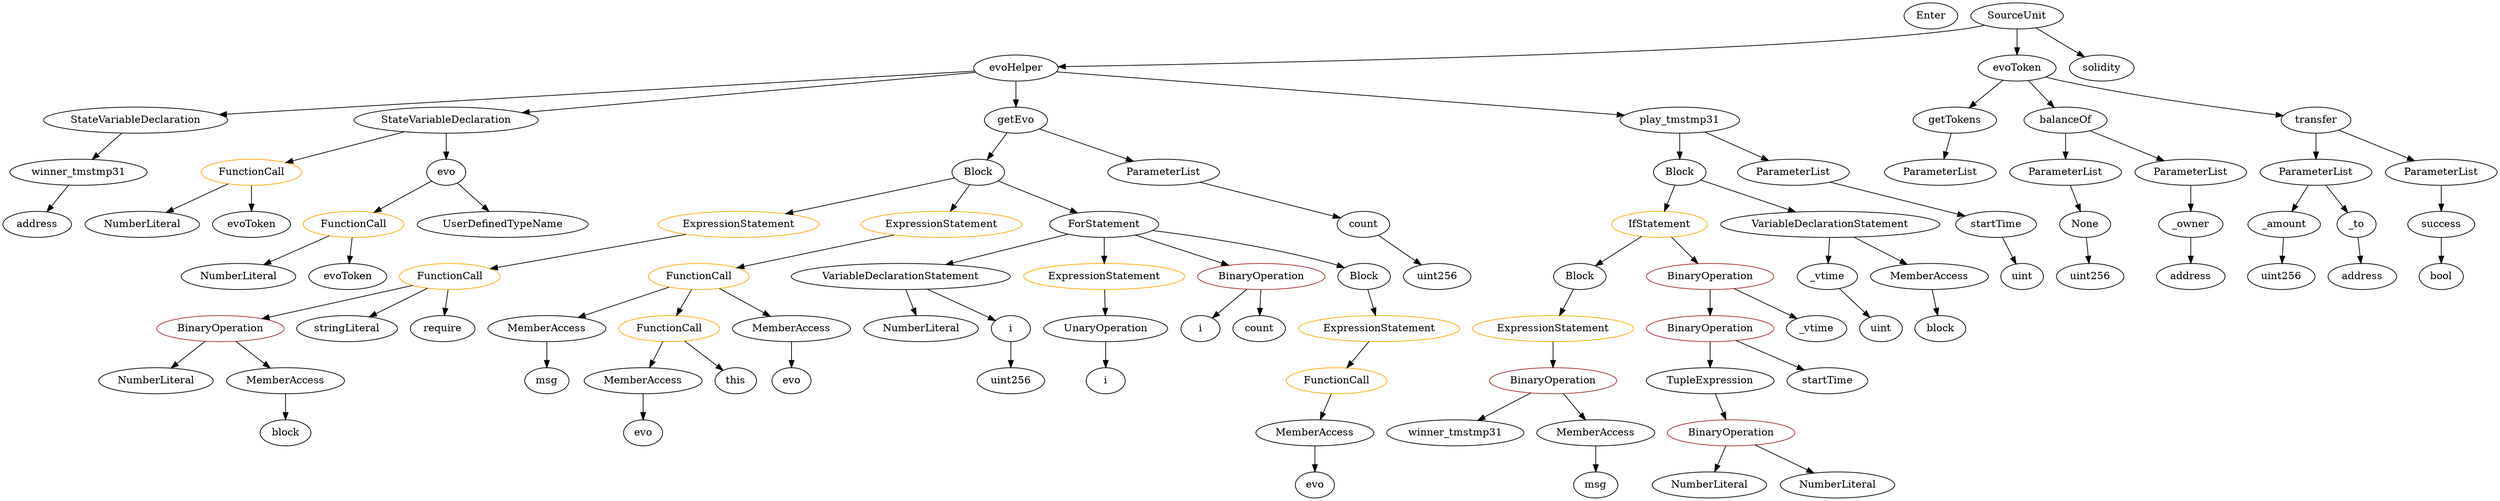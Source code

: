 strict digraph {
	graph [bb="0,0,2932.1,684"];
	node [label="\N"];
	Enter	[height=0.5,
		pos="2287.6,666",
		width=0.83628];
	Parameter_count	[color=black,
		height=0.5,
		label=count,
		pos="1555.6,378",
		width=0.87786];
	ElementaryTypeName_uint256_2	[color=black,
		height=0.5,
		label=uint256,
		pos="1694.6,306",
		width=1.0442];
	Parameter_count -> ElementaryTypeName_uint256_2	[pos="e,1669.4,319.7 1578.9,365.28 1600.8,354.25 1633.9,337.57 1659.1,324.87"];
	TupleExpression_Unnamed	[color=black,
		height=0.5,
		label=TupleExpression,
		pos="2008.6,162",
		width=2.0422];
	BinaryOperation_Unnamed_4	[color=brown,
		height=0.5,
		label=BinaryOperation,
		pos="2036.6,90",
		width=1.9867];
	TupleExpression_Unnamed -> BinaryOperation_Unnamed_4	[pos="e,2029.7,108.1 2015.5,143.7 2018.5,136.15 2022.1,127.12 2025.5,118.68"];
	Parameter__amount	[color=black,
		height=0.5,
		label=_amount,
		pos="2690.6,378",
		width=1.1967];
	ElementaryTypeName_uint256_1	[color=black,
		height=0.5,
		label=uint256,
		pos="2688.6,306",
		width=1.0442];
	Parameter__amount -> ElementaryTypeName_uint256_1	[pos="e,2689.1,324.1 2690.1,359.7 2689.9,352.41 2689.6,343.73 2689.4,335.54"];
	NumberLiteral_Unnamed	[color=black,
		height=0.5,
		label=NumberLiteral,
		pos="274.59,306",
		width=1.765];
	ElementaryTypeName_uint256_3	[color=black,
		height=0.5,
		label=uint256,
		pos="1190.6,162",
		width=1.0442];
	VariableDeclarationStatement_Unnamed	[color=black,
		height=0.5,
		label=VariableDeclarationStatement,
		pos="1080.6,306",
		width=3.3174];
	NumberLiteral_Unnamed_3	[color=black,
		height=0.5,
		label=NumberLiteral,
		pos="1081.6,234",
		width=1.765];
	VariableDeclarationStatement_Unnamed -> NumberLiteral_Unnamed_3	[pos="e,1081.3,252.1 1080.8,287.7 1080.9,280.41 1081.1,271.73 1081.2,263.54"];
	VariableDeclaration_i	[color=black,
		height=0.5,
		label=i,
		pos="1190.6,234",
		width=0.75];
	VariableDeclarationStatement_Unnamed -> VariableDeclaration_i	[pos="e,1171.4,247.18 1107.2,288.05 1123.8,277.5 1145.1,263.93 1162.1,253.16"];
	MemberAccess_Unnamed_3	[color=black,
		height=0.5,
		label=MemberAccess,
		pos="640.59,234",
		width=1.9174];
	Identifier_msg	[color=black,
		height=0.5,
		label=msg,
		pos="635.59,162",
		width=0.75];
	MemberAccess_Unnamed_3 -> Identifier_msg	[pos="e,636.81,180.1 639.35,215.7 638.83,208.41 638.21,199.73 637.63,191.54"];
	ParameterList_Unnamed	[color=black,
		height=0.5,
		label=ParameterList,
		pos="2306.6,450",
		width=1.7095];
	IfStatement_Unnamed	[color=orange,
		height=0.5,
		label=IfStatement,
		pos="1965.6,378",
		width=1.4739];
	Block_Unnamed_3	[color=black,
		height=0.5,
		label=Block,
		pos="1858.6,306",
		width=0.90558];
	IfStatement_Unnamed -> Block_Unnamed_3	[pos="e,1879,320.37 1941.8,361.46 1926.1,351.16 1905.3,337.56 1888.4,326.53"];
	BinaryOperation_Unnamed_2	[color=brown,
		height=0.5,
		label=BinaryOperation,
		pos="2008.6,306",
		width=1.9867];
	IfStatement_Unnamed -> BinaryOperation_Unnamed_2	[pos="e,1998,324.28 1976,360.05 1980.8,352.26 1986.6,342.82 1992,334.08"];
	Identifier_i	[color=black,
		height=0.5,
		label=i,
		pos="1420.6,234",
		width=0.75];
	ExpressionStatement_Unnamed_4	[color=orange,
		height=0.5,
		label=ExpressionStatement,
		pos="1830.6,234",
		width=2.458];
	BinaryOperation_Unnamed_5	[color=brown,
		height=0.5,
		label=BinaryOperation,
		pos="1830.6,162",
		width=1.9867];
	ExpressionStatement_Unnamed_4 -> BinaryOperation_Unnamed_5	[pos="e,1830.6,180.1 1830.6,215.7 1830.6,208.41 1830.6,199.73 1830.6,191.54"];
	Parameter_None	[color=black,
		height=0.5,
		label=None,
		pos="2459.6,378",
		width=0.85014];
	ElementaryTypeName_uint256	[color=black,
		height=0.5,
		label=uint256,
		pos="2470.6,306",
		width=1.0442];
	Parameter_None -> ElementaryTypeName_uint256	[pos="e,2467.9,324.1 2462.3,359.7 2463.5,352.32 2464.8,343.52 2466.1,335.25"];
	Parameter_success	[color=black,
		height=0.5,
		label=success,
		pos="2870.6,378",
		width=1.1135];
	ElementaryTypeName_bool	[color=black,
		height=0.5,
		label=bool,
		pos="2870.6,306",
		width=0.76697];
	Parameter_success -> ElementaryTypeName_bool	[pos="e,2870.6,324.1 2870.6,359.7 2870.6,352.41 2870.6,343.73 2870.6,335.54"];
	UnaryOperation_Unnamed	[color=black,
		height=0.5,
		label=UnaryOperation,
		pos="1305.6,234",
		width=1.9452];
	Identifier_i_1	[color=black,
		height=0.5,
		label=i,
		pos="1305.6,162",
		width=0.75];
	UnaryOperation_Unnamed -> Identifier_i_1	[pos="e,1305.6,180.1 1305.6,215.7 1305.6,208.41 1305.6,199.73 1305.6,191.54"];
	Identifier_count	[color=black,
		height=0.5,
		label=count,
		pos="1497.6,234",
		width=0.87786];
	ParameterList_Unnamed_3	[color=black,
		height=0.5,
		label=ParameterList,
		pos="2729.6,450",
		width=1.7095];
	ParameterList_Unnamed_3 -> Parameter__amount	[pos="e,2699.9,395.79 2720.1,432.05 2715.7,424.14 2710.4,414.54 2705.5,405.69"];
	Parameter__to	[color=black,
		height=0.5,
		label=_to,
		pos="2780.6,378",
		width=0.75];
	ParameterList_Unnamed_3 -> Parameter__to	[pos="e,2769.4,394.36 2741.9,432.05 2748.1,423.53 2755.8,413.03 2762.6,403.63"];
	Parameter__owner	[color=black,
		height=0.5,
		label=_owner,
		pos="2588.6,378",
		width=1.0719];
	ElementaryTypeName_address	[color=black,
		height=0.5,
		label=address,
		pos="2588.6,306",
		width=1.0996];
	Parameter__owner -> ElementaryTypeName_address	[pos="e,2588.6,324.1 2588.6,359.7 2588.6,352.41 2588.6,343.73 2588.6,335.54"];
	ContractDefinition_evoHelper	[color=black,
		height=0.5,
		label=evoHelper,
		pos="1313.6,594",
		width=1.3491];
	StateVariableDeclaration_Unnamed_1	[color=black,
		height=0.5,
		label=StateVariableDeclaration,
		pos="158.59,522",
		width=2.8184];
	ContractDefinition_evoHelper -> StateVariableDeclaration_Unnamed_1	[pos="e,251.47,529.52 1265.5,590.34 1130.4,582.85 736.08,560.72 408.59,540 360.66,536.97 307.58,533.39 262.7,530.3"];
	StateVariableDeclaration_Unnamed	[color=black,
		height=0.5,
		label=StateVariableDeclaration,
		pos="518.59,522",
		width=2.8184];
	ContractDefinition_evoHelper -> StateVariableDeclaration_Unnamed	[pos="e,607.81,530.86 1266.5,588.86 1140.4,577.75 792.4,547.11 619.21,531.86"];
	FunctionDefinition_getEvo	[color=black,
		height=0.5,
		label=getEvo,
		pos="1313.6,522",
		width=1.0165];
	ContractDefinition_evoHelper -> FunctionDefinition_getEvo	[pos="e,1313.6,540.1 1313.6,575.7 1313.6,568.41 1313.6,559.73 1313.6,551.54"];
	FunctionDefinition_play_tmstmp31	[color=black,
		height=0.5,
		label=play_tmstmp31,
		pos="2001.6,522",
		width=1.8897];
	ContractDefinition_evoHelper -> FunctionDefinition_play_tmstmp31	[pos="e,1939,529.37 1360.1,588.27 1477.3,576.35 1785.6,544.98 1927.8,530.51"];
	Parameter_startTime	[color=black,
		height=0.5,
		label=startTime,
		pos="2344.6,378",
		width=1.266];
	ElementaryTypeName_uint	[color=black,
		height=0.5,
		label=uint,
		pos="2387.6,306",
		width=0.75];
	Parameter_startTime -> ElementaryTypeName_uint	[pos="e,2377.9,322.83 2355,360.05 2360.1,351.82 2366.2,341.76 2371.9,332.61"];
	ExpressionStatement_Unnamed_1	[color=orange,
		height=0.5,
		label=ExpressionStatement,
		pos="1306.6,306",
		width=2.458];
	ExpressionStatement_Unnamed_1 -> UnaryOperation_Unnamed	[pos="e,1305.8,252.1 1306.3,287.7 1306.2,280.41 1306.1,271.73 1306,263.54"];
	MemberAccess_Unnamed_4	[color=black,
		height=0.5,
		label=MemberAccess,
		pos="749.59,162",
		width=1.9174];
	Identifier_evo_2	[color=black,
		height=0.5,
		label=evo,
		pos="749.59,90",
		width=0.75];
	MemberAccess_Unnamed_4 -> Identifier_evo_2	[pos="e,749.59,108.1 749.59,143.7 749.59,136.41 749.59,127.73 749.59,119.54"];
	Identifier_evo	[color=black,
		height=0.5,
		label=evo,
		pos="1549.6,18",
		width=0.75];
	Identifier_winner_tmstmp31	[color=black,
		height=0.5,
		label=winner_tmstmp31,
		pos="1713.6,90",
		width=2.1392];
	Block_Unnamed_3 -> ExpressionStatement_Unnamed_4	[pos="e,1837.5,252.28 1851.8,288.05 1848.8,280.52 1845.2,271.44 1841.8,262.94"];
	ParameterList_Unnamed_2	[color=black,
		height=0.5,
		label=ParameterList,
		pos="2447.6,450",
		width=1.7095];
	ParameterList_Unnamed_2 -> Parameter_None	[pos="e,2456.7,396.1 2450.6,431.7 2451.8,424.32 2453.3,415.52 2454.7,407.25"];
	NumberLiteral_Unnamed_4	[color=black,
		height=0.5,
		label=NumberLiteral,
		pos="2011.6,18",
		width=1.765];
	BinaryOperation_Unnamed_4 -> NumberLiteral_Unnamed_4	[pos="e,2017.7,36.104 2030.4,71.697 2027.7,64.152 2024.5,55.119 2021.5,46.68"];
	NumberLiteral_Unnamed_5	[color=black,
		height=0.5,
		label=NumberLiteral,
		pos="2156.6,18",
		width=1.765];
	BinaryOperation_Unnamed_4 -> NumberLiteral_Unnamed_5	[pos="e,2129.6,34.743 2064.1,72.941 2080.6,63.313 2101.8,50.95 2119.7,40.488"];
	NumberLiteral_Unnamed_2	[color=black,
		height=0.5,
		label=NumberLiteral,
		pos="190.59,162",
		width=1.765];
	VariableDeclaration__vtime	[color=black,
		height=0.5,
		label=_vtime,
		pos="2150.6,306",
		width=0.98875];
	ElementaryTypeName_uint_1	[color=black,
		height=0.5,
		label=uint,
		pos="2214.6,234",
		width=0.75];
	VariableDeclaration__vtime -> ElementaryTypeName_uint_1	[pos="e,2201,249.86 2165.1,289.12 2173.4,280.01 2184,268.4 2193.3,258.28"];
	ParameterList_Unnamed_4	[color=black,
		height=0.5,
		label=ParameterList,
		pos="2870.6,450",
		width=1.7095];
	ParameterList_Unnamed_4 -> Parameter_success	[pos="e,2870.6,396.1 2870.6,431.7 2870.6,424.41 2870.6,415.73 2870.6,407.54"];
	VariableDeclaration_winner_tmstmp31	[color=black,
		height=0.5,
		label=winner_tmstmp31,
		pos="88.587,450",
		width=2.1392];
	StateVariableDeclaration_Unnamed_1 -> VariableDeclaration_winner_tmstmp31	[pos="e,105.38,467.79 141.64,504.05 133.13,495.54 122.66,485.07 113.27,475.68"];
	FunctionCall_Unnamed_4	[color=orange,
		height=0.5,
		label=FunctionCall,
		pos="835.59,306",
		width=1.6125];
	FunctionCall_Unnamed_4 -> MemberAccess_Unnamed_3	[pos="e,680.12,249.19 798.91,291.83 768.35,280.86 724.51,265.13 690.71,252.99"];
	FunctionCall_Unnamed_5	[color=orange,
		height=0.5,
		label=FunctionCall,
		pos="785.59,234",
		width=1.6125];
	FunctionCall_Unnamed_4 -> FunctionCall_Unnamed_5	[pos="e,797.58,251.79 823.48,288.05 817.71,279.97 810.67,270.12 804.24,261.11"];
	MemberAccess_Unnamed_2	[color=black,
		height=0.5,
		label=MemberAccess,
		pos="930.59,234",
		width=1.9174];
	FunctionCall_Unnamed_4 -> MemberAccess_Unnamed_2	[pos="e,908.46,251.31 857.14,289.12 869.6,279.94 885.48,268.23 899.29,258.06"];
	FunctionDefinition_getTokens	[color=black,
		height=0.5,
		label=getTokens,
		pos="2318.6,522",
		width=1.3769];
	FunctionDefinition_getTokens -> ParameterList_Unnamed	[pos="e,2309.5,468.1 2315.6,503.7 2314.4,496.32 2312.8,487.52 2311.4,479.25"];
	FunctionCall_Unnamed_1	[color=orange,
		height=0.5,
		label=FunctionCall,
		pos="290.59,450",
		width=1.6125];
	StateVariableDeclaration_Unnamed -> FunctionCall_Unnamed_1	[pos="e,330.95,463.39 469.4,505.9 431.74,494.34 379.97,478.44 341.82,466.73"];
	VariableDeclaration_evo	[color=black,
		height=0.5,
		label=evo,
		pos="518.59,450",
		width=0.75];
	StateVariableDeclaration_Unnamed -> VariableDeclaration_evo	[pos="e,518.59,468.1 518.59,503.7 518.59,496.41 518.59,487.73 518.59,479.54"];
	Block_Unnamed	[color=black,
		height=0.5,
		label=Block,
		pos="1211.6,450",
		width=0.90558];
	ExpressionStatement_Unnamed	[color=orange,
		height=0.5,
		label=ExpressionStatement,
		pos="879.59,378",
		width=2.458];
	Block_Unnamed -> ExpressionStatement_Unnamed	[pos="e,939.61,391.65 1181.5,442.66 1129.8,431.76 1022.5,409.14 950.8,394.01"];
	ExpressionStatement_Unnamed_3	[color=orange,
		height=0.5,
		label=ExpressionStatement,
		pos="1117.6,378",
		width=2.458];
	Block_Unnamed -> ExpressionStatement_Unnamed_3	[pos="e,1140.1,395.76 1193,435.17 1180.6,425.89 1163.8,413.42 1149.3,402.59"];
	ForStatement_Unnamed	[color=black,
		height=0.5,
		label=ForStatement,
		pos="1306.6,378",
		width=1.6818];
	Block_Unnamed -> ForStatement_Unnamed	[pos="e,1284.9,395.01 1230.4,435.17 1243.3,425.6 1260.9,412.65 1275.9,401.6"];
	BinaryOperation_Unnamed_3	[color=brown,
		height=0.5,
		label=BinaryOperation,
		pos="2008.6,234",
		width=1.9867];
	BinaryOperation_Unnamed_3 -> TupleExpression_Unnamed	[pos="e,2008.6,180.1 2008.6,215.7 2008.6,208.41 2008.6,199.73 2008.6,191.54"];
	Identifier_startTime	[color=black,
		height=0.5,
		label=startTime,
		pos="2145.6,162",
		width=1.266];
	BinaryOperation_Unnamed_3 -> Identifier_startTime	[pos="e,2118.6,176.76 2039.3,217.29 2059.8,206.83 2086.8,193.02 2108.5,181.95"];
	SourceUnit_Unnamed	[color=black,
		height=0.5,
		label=SourceUnit,
		pos="2388.6,666",
		width=1.46];
	SourceUnit_Unnamed -> ContractDefinition_evoHelper	[pos="e,1362.3,596.16 2350.5,653.17 2342.7,651.13 2334.4,649.26 2326.6,648 2141.3,618.11 1562.2,601.25 1373.6,596.44"];
	ContractDefinition_evoToken	[color=black,
		height=0.5,
		label=evoToken,
		pos="2388.6,594",
		width=1.3353];
	SourceUnit_Unnamed -> ContractDefinition_evoToken	[pos="e,2388.6,612.1 2388.6,647.7 2388.6,640.41 2388.6,631.73 2388.6,623.54"];
	PragmaDirective_solidity	[color=black,
		height=0.5,
		label=solidity,
		pos="2492.6,594",
		width=1.0442];
	SourceUnit_Unnamed -> PragmaDirective_solidity	[pos="e,2471.3,609.3 2411.7,649.46 2426.4,639.52 2445.8,626.51 2461.8,615.7"];
	ElementaryTypeName_address_2	[color=black,
		height=0.5,
		label=address,
		pos="39.587,378",
		width=1.0996];
	VariableDeclaration_winner_tmstmp31 -> ElementaryTypeName_address_2	[pos="e,51.002,395.31 76.725,432.05 70.985,423.85 63.969,413.83 57.587,404.71"];
	FunctionDefinition_balanceOf	[color=black,
		height=0.5,
		label=balanceOf,
		pos="2447.6,522",
		width=1.3491];
	FunctionDefinition_balanceOf -> ParameterList_Unnamed_2	[pos="e,2447.6,468.1 2447.6,503.7 2447.6,496.41 2447.6,487.73 2447.6,479.54"];
	ParameterList_Unnamed_1	[color=black,
		height=0.5,
		label=ParameterList,
		pos="2588.6,450",
		width=1.7095];
	FunctionDefinition_balanceOf -> ParameterList_Unnamed_1	[pos="e,2558.5,465.94 2475.8,507 2496.5,496.69 2525.1,482.52 2548.3,471.02"];
	ElementaryTypeName_address_1	[color=black,
		height=0.5,
		label=address,
		pos="2783.6,306",
		width=1.0996];
	NumberLiteral_Unnamed_1	[color=black,
		height=0.5,
		label=NumberLiteral,
		pos="160.59,378",
		width=1.765];
	FunctionCall_Unnamed_1 -> NumberLiteral_Unnamed_1	[pos="e,189.19,394.4 262.38,433.81 243.85,423.84 219.38,410.66 199.08,399.72"];
	Identifier_evoToken_1	[color=black,
		height=0.5,
		label=evoToken,
		pos="290.59,378",
		width=1.3353];
	FunctionCall_Unnamed_1 -> Identifier_evoToken_1	[pos="e,290.59,396.1 290.59,431.7 290.59,424.41 290.59,415.73 290.59,407.54"];
	BinaryOperation_Unnamed_2 -> BinaryOperation_Unnamed_3	[pos="e,2008.6,252.1 2008.6,287.7 2008.6,280.41 2008.6,271.73 2008.6,263.54"];
	Identifier__vtime	[color=black,
		height=0.5,
		label=_vtime,
		pos="2133.6,234",
		width=0.98875];
	BinaryOperation_Unnamed_2 -> Identifier__vtime	[pos="e,2110.4,248.01 2037,289.12 2055.8,278.54 2080.7,264.59 2100.5,253.51"];
	MemberAccess_Unnamed_5	[color=black,
		height=0.5,
		label=MemberAccess,
		pos="2273.6,306",
		width=1.9174];
	Identifier_block_1	[color=black,
		height=0.5,
		label=block,
		pos="2291.6,234",
		width=0.87786];
	MemberAccess_Unnamed_5 -> Identifier_block_1	[pos="e,2287.2,252.1 2278,287.7 2279.9,280.32 2282.2,271.52 2284.3,263.25"];
	Block_Unnamed_2	[color=black,
		height=0.5,
		label=Block,
		pos="2001.6,450",
		width=0.90558];
	Block_Unnamed_2 -> IfStatement_Unnamed	[pos="e,1974.3,395.96 1993.1,432.41 1989,424.51 1984,414.85 1979.4,405.94"];
	VariableDeclarationStatement_Unnamed_1	[color=black,
		height=0.5,
		label=VariableDeclarationStatement,
		pos="2155.6,378",
		width=3.3174];
	Block_Unnamed_2 -> VariableDeclarationStatement_Unnamed_1	[pos="e,2119.1,395.57 2026.3,437.75 2048.5,427.69 2081.5,412.66 2108.7,400.32"];
	ContractDefinition_evoToken -> FunctionDefinition_getTokens	[pos="e,2334.7,539.15 2372.4,576.76 2363.5,567.93 2352.4,556.83 2342.6,547.01"];
	ContractDefinition_evoToken -> FunctionDefinition_balanceOf	[pos="e,2433.7,539.47 2402.6,576.41 2409.7,567.95 2418.5,557.49 2426.4,548.08"];
	FunctionDefinition_transfer	[color=black,
		height=0.5,
		label=transfer,
		pos="2729.6,522",
		width=1.0719];
	ContractDefinition_evoToken -> FunctionDefinition_transfer	[pos="e,2693.5,528.49 2424.6,581.63 2431.5,579.62 2438.8,577.65 2445.6,576 2528.1,556.04 2625.7,539.3 2682.4,530.25"];
	ParameterList_Unnamed_1 -> Parameter__owner	[pos="e,2588.6,396.1 2588.6,431.7 2588.6,424.41 2588.6,415.73 2588.6,407.54"];
	MemberAccess_Unnamed_6	[color=black,
		height=0.5,
		label=MemberAccess,
		pos="1877.6,90",
		width=1.9174];
	Identifier_msg_1	[color=black,
		height=0.5,
		label=msg,
		pos="1877.6,18",
		width=0.75];
	MemberAccess_Unnamed_6 -> Identifier_msg_1	[pos="e,1877.6,36.104 1877.6,71.697 1877.6,64.407 1877.6,55.726 1877.6,47.536"];
	FunctionCall_Unnamed_2	[color=orange,
		height=0.5,
		label=FunctionCall,
		pos="528.59,306",
		width=1.6125];
	ExpressionStatement_Unnamed -> FunctionCall_Unnamed_2	[pos="e,576.52,316.56 818.05,364.73 753.13,351.78 651.56,331.53 587.61,318.77"];
	Parameter__to -> ElementaryTypeName_address_1	[pos="e,2782.9,324.1 2781.3,359.7 2781.6,352.41 2782,343.73 2782.4,335.54"];
	BinaryOperation_Unnamed	[color=brown,
		height=0.5,
		label=BinaryOperation,
		pos="265.59,234",
		width=1.9867];
	BinaryOperation_Unnamed -> NumberLiteral_Unnamed_2	[pos="e,208.49,179.71 247.81,216.41 238.54,207.76 227.02,197 216.75,187.42"];
	MemberAccess_Unnamed	[color=black,
		height=0.5,
		label=MemberAccess,
		pos="341.59,162",
		width=1.9174];
	BinaryOperation_Unnamed -> MemberAccess_Unnamed	[pos="e,323.44,179.71 283.6,216.41 292.99,207.76 304.67,197 315.08,187.42"];
	FunctionCall_Unnamed_5 -> MemberAccess_Unnamed_4	[pos="e,758.47,180.28 776.87,216.05 772.91,208.35 768.12,199.03 763.66,190.36"];
	Identifier_this	[color=black,
		height=0.5,
		label=this,
		pos="863.59,162",
		width=0.75];
	FunctionCall_Unnamed_5 -> Identifier_this	[pos="e,847.97,177.02 803.68,216.76 814.36,207.17 828.03,194.91 839.6,184.52"];
	ParameterList_Unnamed_5	[color=black,
		height=0.5,
		label=ParameterList,
		pos="1416.6,450",
		width=1.7095];
	ParameterList_Unnamed_5 -> Parameter_count	[pos="e,1532.7,390.53 1446.4,433.98 1468.8,422.7 1499.5,407.24 1522.6,395.59"];
	FunctionCall_Unnamed	[color=orange,
		height=0.5,
		label=FunctionCall,
		pos="414.59,378",
		width=1.6125];
	FunctionCall_Unnamed -> NumberLiteral_Unnamed	[pos="e,304.72,322.07 384.9,362.15 364.52,351.97 337.24,338.33 314.91,327.16"];
	Identifier_evoToken	[color=black,
		height=0.5,
		label=evoToken,
		pos="404.59,306",
		width=1.3353];
	FunctionCall_Unnamed -> Identifier_evoToken	[pos="e,407.03,324.1 412.12,359.7 411.06,352.32 409.8,343.52 408.62,335.25"];
	ExpressionStatement_Unnamed_2	[color=orange,
		height=0.5,
		label=ExpressionStatement,
		pos="1635.6,234",
		width=2.458];
	FunctionCall_Unnamed_3	[color=orange,
		height=0.5,
		label=FunctionCall,
		pos="1578.6,162",
		width=1.6125];
	ExpressionStatement_Unnamed_2 -> FunctionCall_Unnamed_3	[pos="e,1592.3,179.79 1621.8,216.05 1615.1,207.8 1606.8,197.7 1599.4,188.54"];
	VariableDeclarationStatement_Unnamed_1 -> VariableDeclaration__vtime	[pos="e,2151.8,324.1 2154.4,359.7 2153.8,352.41 2153.2,343.73 2152.6,335.54"];
	VariableDeclarationStatement_Unnamed_1 -> MemberAccess_Unnamed_5	[pos="e,2246.9,322.83 2184.2,360.05 2200.1,350.58 2220.2,338.68 2237.2,328.56"];
	BinaryOperation_Unnamed_1	[color=brown,
		height=0.5,
		label=BinaryOperation,
		pos="1484.6,306",
		width=1.9867];
	BinaryOperation_Unnamed_1 -> Identifier_i	[pos="e,1434.2,249.89 1469.1,288.05 1460.9,279.13 1450.8,268.06 1441.9,258.33"];
	BinaryOperation_Unnamed_1 -> Identifier_count	[pos="e,1494.4,252.1 1487.8,287.7 1489.2,280.32 1490.8,271.52 1492.3,263.25"];
	stringLiteral_Unnamed	[color=black,
		height=0.5,
		label=stringLiteral,
		pos="409.59,234",
		width=1.5016];
	BinaryOperation_Unnamed_5 -> Identifier_winner_tmstmp31	[pos="e,1740.7,107.23 1803.7,144.94 1788,135.49 1767.8,123.41 1750.5,113.08"];
	BinaryOperation_Unnamed_5 -> MemberAccess_Unnamed_6	[pos="e,1866.3,107.79 1842,144.05 1847.4,135.97 1854,126.12 1860.1,117.11"];
	Identifier_require	[color=black,
		height=0.5,
		label=require,
		pos="517.59,234",
		width=1.0026];
	ParameterList_Unnamed_6	[color=black,
		height=0.5,
		label=ParameterList,
		pos="2148.6,450",
		width=1.7095];
	ParameterList_Unnamed_6 -> Parameter_startTime	[pos="e,2311.5,390.83 2186.4,435.5 2219.1,423.82 2266.4,406.91 2300.8,394.63"];
	MemberAccess_Unnamed_1	[color=black,
		height=0.5,
		label=MemberAccess,
		pos="1549.6,90",
		width=1.9174];
	FunctionCall_Unnamed_3 -> MemberAccess_Unnamed_1	[pos="e,1556.7,108.1 1571.4,143.7 1568.3,136.15 1564.6,127.12 1561.1,118.68"];
	VariableDeclaration_evo -> FunctionCall_Unnamed	[pos="e,438.13,394.85 499.99,436.49 485.4,426.66 464.72,412.75 447.37,401.06"];
	UserDefinedTypeName_Unnamed	[color=black,
		height=0.5,
		label=UserDefinedTypeName,
		pos="588.59,378",
		width=2.7214];
	VariableDeclaration_evo -> UserDefinedTypeName_Unnamed	[pos="e,571.38,396.2 533.09,434.5 541.88,425.71 553.32,414.27 563.53,404.06"];
	Identifier_block	[color=black,
		height=0.5,
		label=block,
		pos="341.59,90",
		width=0.87786];
	MemberAccess_Unnamed_1 -> Identifier_evo	[pos="e,1549.6,36.104 1549.6,71.697 1549.6,64.407 1549.6,55.726 1549.6,47.536"];
	VariableDeclaration_i -> ElementaryTypeName_uint256_3	[pos="e,1190.6,180.1 1190.6,215.7 1190.6,208.41 1190.6,199.73 1190.6,191.54"];
	Identifier_evo_1	[color=black,
		height=0.5,
		label=evo,
		pos="935.59,162",
		width=0.75];
	MemberAccess_Unnamed_2 -> Identifier_evo_1	[pos="e,934.37,180.1 931.82,215.7 932.34,208.41 932.96,199.73 933.55,191.54"];
	ExpressionStatement_Unnamed_3 -> FunctionCall_Unnamed_4	[pos="e,879.95,318.01 1062.9,363.42 1013.3,351.11 940.57,333.06 890.82,320.71"];
	MemberAccess_Unnamed -> Identifier_block	[pos="e,341.59,108.1 341.59,143.7 341.59,136.41 341.59,127.73 341.59,119.54"];
	FunctionDefinition_getEvo -> Block_Unnamed	[pos="e,1231.5,464.67 1292.9,506.83 1278,496.55 1257.5,482.49 1240.8,471.05"];
	FunctionDefinition_getEvo -> ParameterList_Unnamed_5	[pos="e,1393.3,466.85 1334.4,506.83 1348.7,497.15 1367.9,484.12 1384.1,473.08"];
	FunctionDefinition_transfer -> ParameterList_Unnamed_3	[pos="e,2729.6,468.1 2729.6,503.7 2729.6,496.41 2729.6,487.73 2729.6,479.54"];
	FunctionDefinition_transfer -> ParameterList_Unnamed_4	[pos="e,2840.2,466.07 2755.4,508.16 2776.3,497.81 2806,483.07 2830,471.15"];
	FunctionCall_Unnamed_2 -> BinaryOperation_Unnamed	[pos="e,313.2,247.67 485.45,293.52 441.51,281.82 373.08,263.61 324.23,250.61"];
	FunctionCall_Unnamed_2 -> stringLiteral_Unnamed	[pos="e,435.23,250.09 502.47,289.64 485.62,279.72 463.47,266.7 445.04,255.85"];
	FunctionCall_Unnamed_2 -> Identifier_require	[pos="e,520.27,252.1 525.87,287.7 524.71,280.32 523.33,271.52 522.03,263.25"];
	ForStatement_Unnamed -> VariableDeclarationStatement_Unnamed	[pos="e,1131.1,322.65 1265.7,364.32 1231.1,353.63 1181.2,338.16 1141.9,325.98"];
	ForStatement_Unnamed -> ExpressionStatement_Unnamed_1	[pos="e,1306.6,324.1 1306.6,359.7 1306.6,352.41 1306.6,343.73 1306.6,335.54"];
	ForStatement_Unnamed -> BinaryOperation_Unnamed_1	[pos="e,1447.2,321.7 1342.2,363 1369.3,352.34 1406.9,337.56 1436.6,325.86"];
	Block_Unnamed_1	[color=black,
		height=0.5,
		label=Block,
		pos="1606.6,306",
		width=0.90558];
	ForStatement_Unnamed -> Block_Unnamed_1	[pos="e,1581.7,318.2 1359.9,369.15 1412.8,360.65 1495.8,345.39 1565.6,324 1567.4,323.44 1569.3,322.83 1571.1,322.19"];
	Block_Unnamed_1 -> ExpressionStatement_Unnamed_2	[pos="e,1628.4,252.28 1613.6,288.05 1616.8,280.43 1620.6,271.23 1624.1,262.65"];
	FunctionDefinition_play_tmstmp31 -> Block_Unnamed_2	[pos="e,2001.6,468.1 2001.6,503.7 2001.6,496.41 2001.6,487.73 2001.6,479.54"];
	FunctionDefinition_play_tmstmp31 -> ParameterList_Unnamed_6	[pos="e,2117.3,465.92 2033.5,505.81 2055,495.56 2083.6,481.93 2107,470.82"];
}
